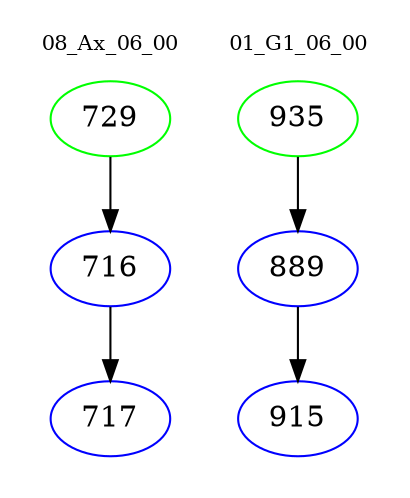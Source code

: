 digraph{
subgraph cluster_0 {
color = white
label = "08_Ax_06_00";
fontsize=10;
T0_729 [label="729", color="green"]
T0_729 -> T0_716 [color="black"]
T0_716 [label="716", color="blue"]
T0_716 -> T0_717 [color="black"]
T0_717 [label="717", color="blue"]
}
subgraph cluster_1 {
color = white
label = "01_G1_06_00";
fontsize=10;
T1_935 [label="935", color="green"]
T1_935 -> T1_889 [color="black"]
T1_889 [label="889", color="blue"]
T1_889 -> T1_915 [color="black"]
T1_915 [label="915", color="blue"]
}
}
